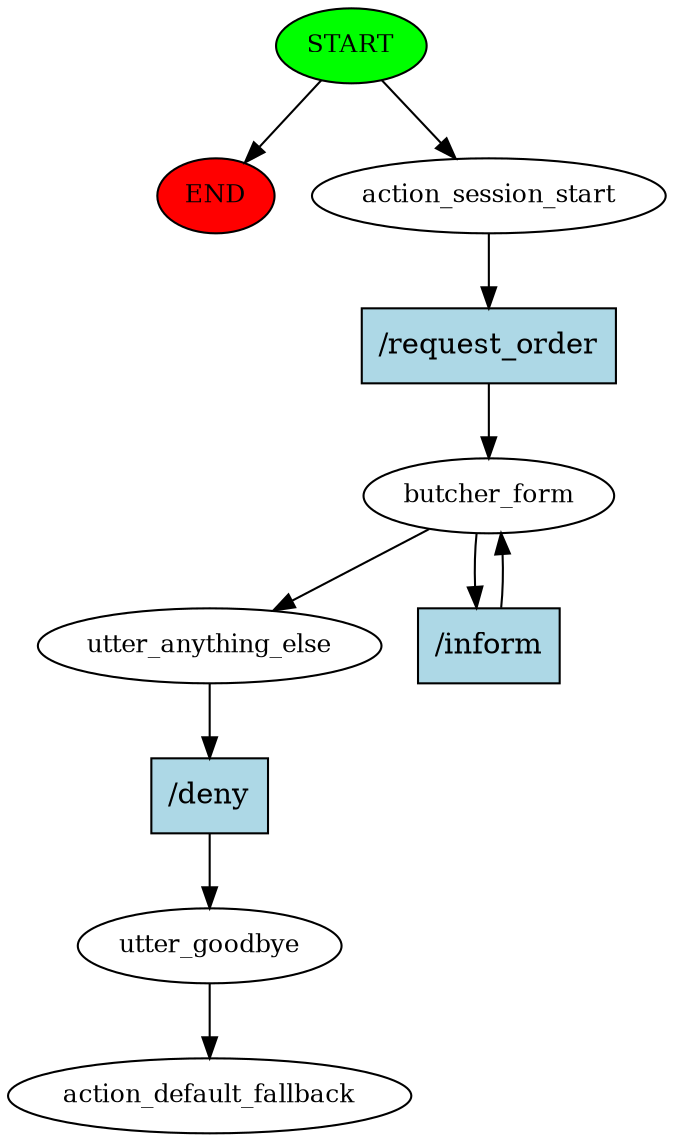 digraph  {
0 [class="start active", fillcolor=green, fontsize=12, label=START, style=filled];
"-1" [class=end, fillcolor=red, fontsize=12, label=END, style=filled];
1 [class=active, fontsize=12, label=action_session_start];
2 [class=active, fontsize=12, label=butcher_form];
4 [class=active, fontsize=12, label=utter_anything_else];
5 [class=active, fontsize=12, label=utter_goodbye];
6 [class="dashed active", fontsize=12, label=action_default_fallback];
7 [class="intent active", fillcolor=lightblue, label="/request_order", shape=rect, style=filled];
8 [class="intent active", fillcolor=lightblue, label="/inform", shape=rect, style=filled];
9 [class="intent active", fillcolor=lightblue, label="/deny", shape=rect, style=filled];
0 -> "-1"  [class="", key=NONE, label=""];
0 -> 1  [class=active, key=NONE, label=""];
1 -> 7  [class=active, key=0];
2 -> 4  [class=active, key=NONE, label=""];
2 -> 8  [class=active, key=0];
4 -> 9  [class=active, key=0];
5 -> 6  [class=active, key=NONE, label=""];
7 -> 2  [class=active, key=0];
8 -> 2  [class=active, key=0];
9 -> 5  [class=active, key=0];
}
